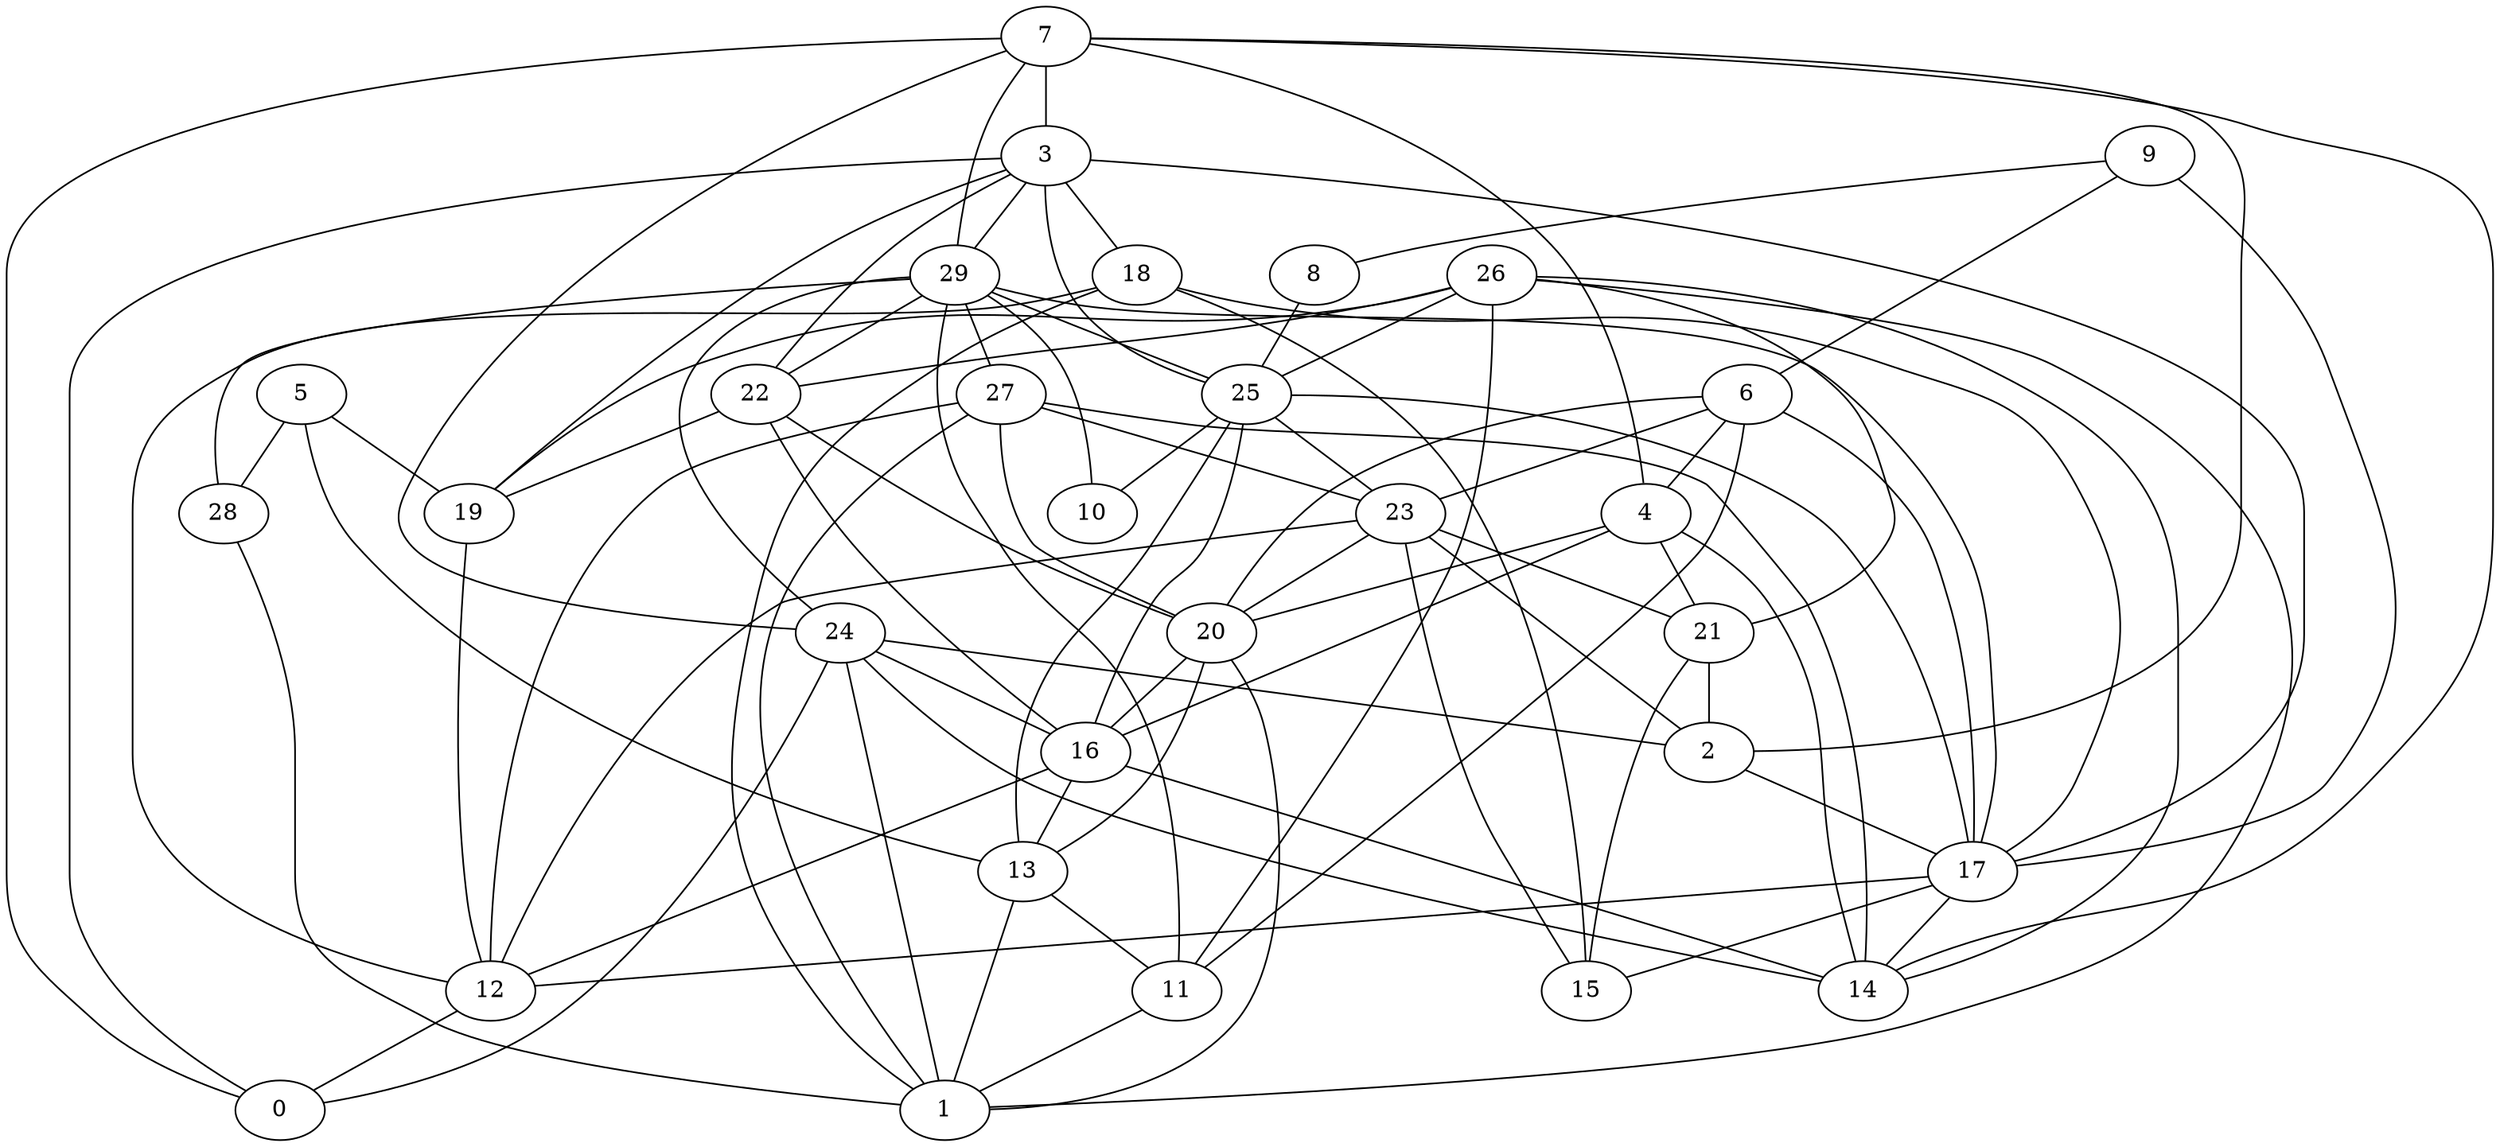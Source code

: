 digraph GG_graph {

subgraph G_graph {
edge [color = black]
"18" -> "15" [dir = none]
"18" -> "17" [dir = none]
"11" -> "1" [dir = none]
"9" -> "8" [dir = none]
"9" -> "17" [dir = none]
"29" -> "10" [dir = none]
"29" -> "22" [dir = none]
"29" -> "24" [dir = none]
"17" -> "12" [dir = none]
"17" -> "14" [dir = none]
"28" -> "1" [dir = none]
"24" -> "1" [dir = none]
"24" -> "0" [dir = none]
"24" -> "14" [dir = none]
"23" -> "2" [dir = none]
"23" -> "12" [dir = none]
"21" -> "15" [dir = none]
"26" -> "14" [dir = none]
"16" -> "13" [dir = none]
"16" -> "12" [dir = none]
"6" -> "20" [dir = none]
"6" -> "23" [dir = none]
"3" -> "25" [dir = none]
"3" -> "19" [dir = none]
"3" -> "18" [dir = none]
"27" -> "12" [dir = none]
"7" -> "4" [dir = none]
"7" -> "24" [dir = none]
"5" -> "28" [dir = none]
"4" -> "20" [dir = none]
"3" -> "22" [dir = none]
"27" -> "20" [dir = none]
"27" -> "23" [dir = none]
"24" -> "16" [dir = none]
"22" -> "16" [dir = none]
"22" -> "19" [dir = none]
"5" -> "13" [dir = none]
"26" -> "25" [dir = none]
"16" -> "14" [dir = none]
"22" -> "20" [dir = none]
"26" -> "21" [dir = none]
"23" -> "21" [dir = none]
"29" -> "27" [dir = none]
"21" -> "2" [dir = none]
"13" -> "1" [dir = none]
"27" -> "14" [dir = none]
"5" -> "19" [dir = none]
"24" -> "2" [dir = none]
"9" -> "6" [dir = none]
"23" -> "20" [dir = none]
"29" -> "17" [dir = none]
"25" -> "17" [dir = none]
"20" -> "16" [dir = none]
"7" -> "0" [dir = none]
"20" -> "1" [dir = none]
"17" -> "15" [dir = none]
"26" -> "1" [dir = none]
"12" -> "0" [dir = none]
"6" -> "4" [dir = none]
"26" -> "22" [dir = none]
"3" -> "17" [dir = none]
"6" -> "17" [dir = none]
"3" -> "29" [dir = none]
"20" -> "13" [dir = none]
"7" -> "3" [dir = none]
"29" -> "25" [dir = none]
"25" -> "23" [dir = none]
"4" -> "14" [dir = none]
"25" -> "13" [dir = none]
"23" -> "15" [dir = none]
"19" -> "12" [dir = none]
"6" -> "11" [dir = none]
"8" -> "25" [dir = none]
"18" -> "12" [dir = none]
"4" -> "21" [dir = none]
"25" -> "10" [dir = none]
"29" -> "28" [dir = none]
"29" -> "11" [dir = none]
"7" -> "14" [dir = none]
"7" -> "29" [dir = none]
"26" -> "19" [dir = none]
"26" -> "11" [dir = none]
"3" -> "0" [dir = none]
"7" -> "2" [dir = none]
"13" -> "11" [dir = none]
"27" -> "1" [dir = none]
"2" -> "17" [dir = none]
"4" -> "16" [dir = none]
"25" -> "16" [dir = none]
"18" -> "1" [dir = none]
}

}
